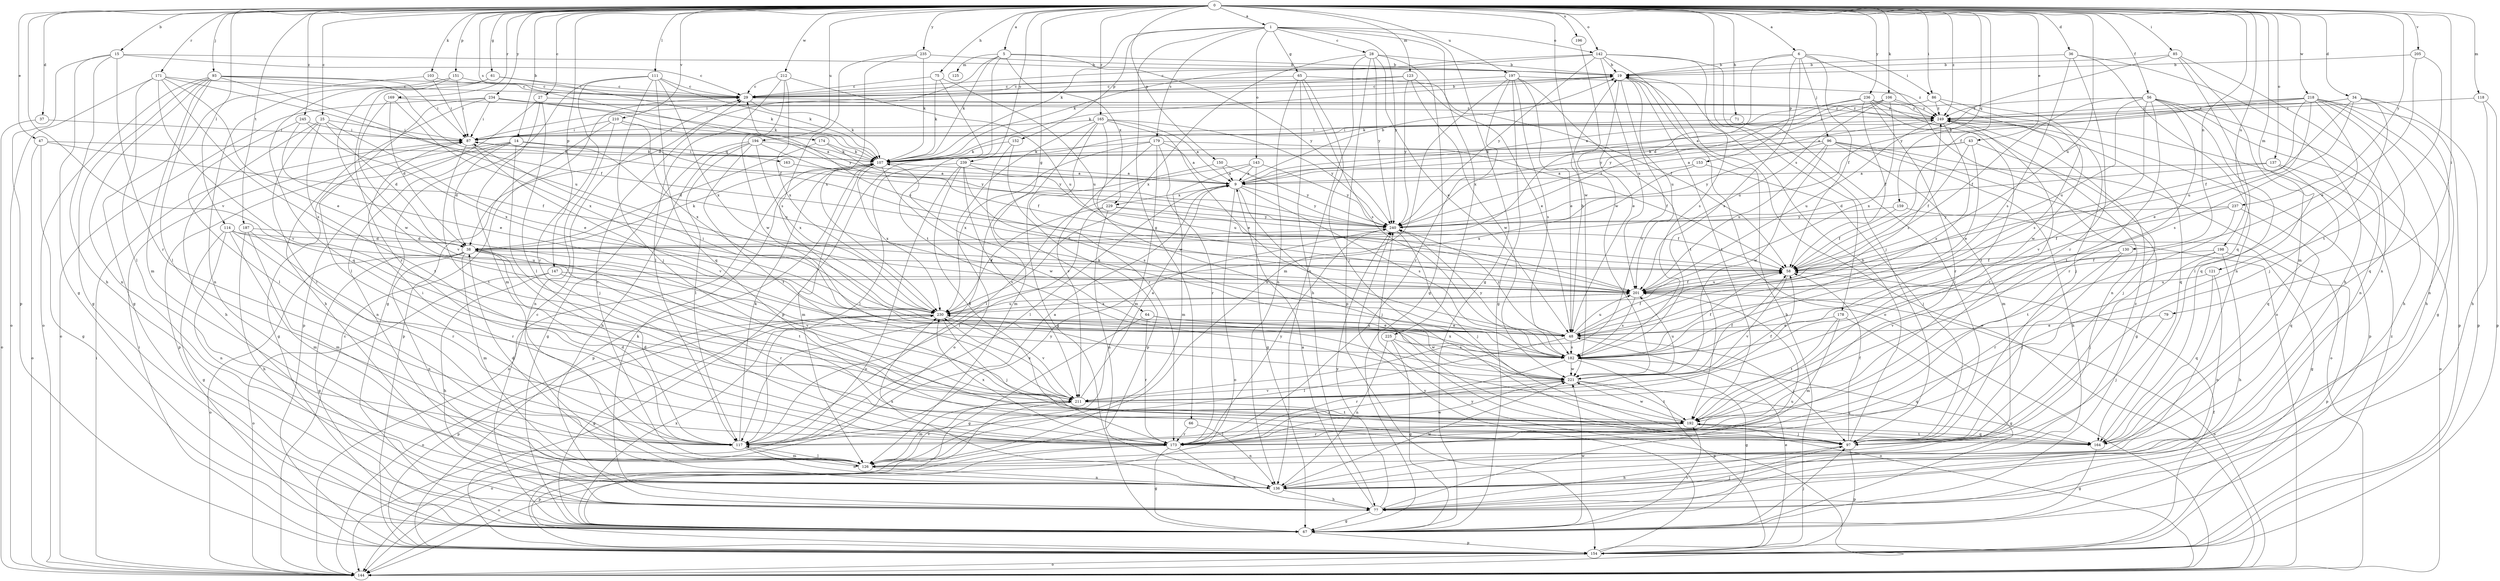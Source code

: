 strict digraph  {
0;
1;
5;
6;
9;
14;
15;
19;
25;
27;
28;
29;
34;
36;
37;
38;
43;
47;
48;
56;
58;
61;
64;
65;
66;
67;
71;
75;
77;
79;
85;
86;
87;
93;
96;
97;
103;
106;
107;
111;
114;
117;
118;
121;
123;
125;
126;
130;
136;
137;
142;
143;
144;
147;
150;
151;
152;
153;
154;
159;
163;
164;
165;
169;
171;
173;
174;
178;
179;
182;
187;
192;
194;
196;
197;
198;
201;
205;
210;
211;
212;
218;
221;
225;
229;
230;
234;
235;
236;
237;
239;
240;
245;
249;
0 -> 1  [label=a];
0 -> 5  [label=a];
0 -> 6  [label=a];
0 -> 14  [label=b];
0 -> 15  [label=b];
0 -> 25  [label=c];
0 -> 27  [label=c];
0 -> 34  [label=d];
0 -> 36  [label=d];
0 -> 37  [label=d];
0 -> 43  [label=e];
0 -> 47  [label=e];
0 -> 56  [label=f];
0 -> 58  [label=f];
0 -> 61  [label=g];
0 -> 64  [label=g];
0 -> 71  [label=h];
0 -> 75  [label=h];
0 -> 79  [label=i];
0 -> 85  [label=i];
0 -> 86  [label=i];
0 -> 93  [label=j];
0 -> 103  [label=k];
0 -> 106  [label=k];
0 -> 111  [label=l];
0 -> 114  [label=l];
0 -> 118  [label=m];
0 -> 121  [label=m];
0 -> 123  [label=m];
0 -> 130  [label=n];
0 -> 137  [label=o];
0 -> 142  [label=o];
0 -> 147  [label=p];
0 -> 150  [label=p];
0 -> 151  [label=p];
0 -> 159  [label=q];
0 -> 165  [label=r];
0 -> 169  [label=r];
0 -> 171  [label=r];
0 -> 174  [label=s];
0 -> 178  [label=s];
0 -> 187  [label=t];
0 -> 194  [label=u];
0 -> 196  [label=u];
0 -> 197  [label=u];
0 -> 198  [label=u];
0 -> 201  [label=u];
0 -> 205  [label=v];
0 -> 210  [label=v];
0 -> 211  [label=v];
0 -> 212  [label=w];
0 -> 218  [label=w];
0 -> 221  [label=w];
0 -> 234  [label=y];
0 -> 235  [label=y];
0 -> 236  [label=y];
0 -> 237  [label=y];
0 -> 239  [label=y];
0 -> 245  [label=z];
0 -> 249  [label=z];
1 -> 28  [label=c];
1 -> 65  [label=g];
1 -> 66  [label=g];
1 -> 67  [label=g];
1 -> 107  [label=k];
1 -> 142  [label=o];
1 -> 143  [label=o];
1 -> 152  [label=p];
1 -> 179  [label=s];
1 -> 225  [label=x];
1 -> 240  [label=y];
5 -> 19  [label=b];
5 -> 38  [label=d];
5 -> 107  [label=k];
5 -> 125  [label=m];
5 -> 192  [label=t];
5 -> 229  [label=x];
5 -> 240  [label=y];
6 -> 19  [label=b];
6 -> 38  [label=d];
6 -> 58  [label=f];
6 -> 86  [label=i];
6 -> 96  [label=j];
6 -> 144  [label=o];
6 -> 153  [label=p];
6 -> 182  [label=s];
9 -> 19  [label=b];
9 -> 97  [label=j];
9 -> 117  [label=l];
9 -> 144  [label=o];
9 -> 182  [label=s];
9 -> 229  [label=x];
9 -> 240  [label=y];
14 -> 38  [label=d];
14 -> 67  [label=g];
14 -> 97  [label=j];
14 -> 136  [label=n];
14 -> 154  [label=p];
14 -> 163  [label=q];
14 -> 201  [label=u];
14 -> 240  [label=y];
15 -> 19  [label=b];
15 -> 29  [label=c];
15 -> 67  [label=g];
15 -> 77  [label=h];
15 -> 154  [label=p];
15 -> 173  [label=r];
19 -> 29  [label=c];
19 -> 48  [label=e];
19 -> 107  [label=k];
19 -> 144  [label=o];
19 -> 192  [label=t];
19 -> 201  [label=u];
19 -> 211  [label=v];
25 -> 38  [label=d];
25 -> 48  [label=e];
25 -> 77  [label=h];
25 -> 87  [label=i];
25 -> 117  [label=l];
25 -> 192  [label=t];
27 -> 117  [label=l];
27 -> 126  [label=m];
27 -> 154  [label=p];
27 -> 249  [label=z];
28 -> 19  [label=b];
28 -> 48  [label=e];
28 -> 67  [label=g];
28 -> 136  [label=n];
28 -> 154  [label=p];
28 -> 230  [label=x];
28 -> 240  [label=y];
29 -> 19  [label=b];
29 -> 107  [label=k];
29 -> 249  [label=z];
34 -> 58  [label=f];
34 -> 97  [label=j];
34 -> 107  [label=k];
34 -> 136  [label=n];
34 -> 154  [label=p];
34 -> 182  [label=s];
34 -> 249  [label=z];
36 -> 19  [label=b];
36 -> 77  [label=h];
36 -> 136  [label=n];
36 -> 173  [label=r];
36 -> 182  [label=s];
37 -> 87  [label=i];
37 -> 144  [label=o];
38 -> 58  [label=f];
38 -> 67  [label=g];
38 -> 107  [label=k];
38 -> 126  [label=m];
38 -> 136  [label=n];
38 -> 144  [label=o];
38 -> 192  [label=t];
38 -> 211  [label=v];
43 -> 9  [label=a];
43 -> 48  [label=e];
43 -> 58  [label=f];
43 -> 97  [label=j];
43 -> 107  [label=k];
47 -> 58  [label=f];
47 -> 67  [label=g];
47 -> 107  [label=k];
47 -> 144  [label=o];
48 -> 19  [label=b];
48 -> 58  [label=f];
48 -> 87  [label=i];
48 -> 97  [label=j];
48 -> 117  [label=l];
48 -> 182  [label=s];
48 -> 201  [label=u];
48 -> 230  [label=x];
48 -> 240  [label=y];
48 -> 249  [label=z];
56 -> 58  [label=f];
56 -> 77  [label=h];
56 -> 136  [label=n];
56 -> 164  [label=q];
56 -> 173  [label=r];
56 -> 192  [label=t];
56 -> 201  [label=u];
56 -> 211  [label=v];
56 -> 249  [label=z];
58 -> 201  [label=u];
58 -> 211  [label=v];
61 -> 29  [label=c];
61 -> 107  [label=k];
61 -> 136  [label=n];
61 -> 173  [label=r];
64 -> 48  [label=e];
64 -> 67  [label=g];
64 -> 173  [label=r];
64 -> 221  [label=w];
65 -> 29  [label=c];
65 -> 58  [label=f];
65 -> 77  [label=h];
65 -> 97  [label=j];
65 -> 136  [label=n];
65 -> 182  [label=s];
66 -> 136  [label=n];
66 -> 173  [label=r];
67 -> 29  [label=c];
67 -> 97  [label=j];
67 -> 154  [label=p];
67 -> 192  [label=t];
67 -> 221  [label=w];
67 -> 230  [label=x];
71 -> 87  [label=i];
71 -> 97  [label=j];
75 -> 29  [label=c];
75 -> 107  [label=k];
75 -> 154  [label=p];
75 -> 201  [label=u];
77 -> 9  [label=a];
77 -> 67  [label=g];
77 -> 97  [label=j];
77 -> 107  [label=k];
77 -> 201  [label=u];
77 -> 240  [label=y];
79 -> 48  [label=e];
79 -> 97  [label=j];
85 -> 19  [label=b];
85 -> 126  [label=m];
85 -> 136  [label=n];
85 -> 164  [label=q];
85 -> 240  [label=y];
86 -> 87  [label=i];
86 -> 182  [label=s];
86 -> 221  [label=w];
86 -> 249  [label=z];
87 -> 107  [label=k];
87 -> 192  [label=t];
87 -> 211  [label=v];
93 -> 29  [label=c];
93 -> 58  [label=f];
93 -> 67  [label=g];
93 -> 87  [label=i];
93 -> 117  [label=l];
93 -> 126  [label=m];
93 -> 136  [label=n];
93 -> 144  [label=o];
93 -> 201  [label=u];
96 -> 67  [label=g];
96 -> 77  [label=h];
96 -> 107  [label=k];
96 -> 126  [label=m];
96 -> 144  [label=o];
96 -> 201  [label=u];
96 -> 221  [label=w];
96 -> 240  [label=y];
97 -> 19  [label=b];
97 -> 58  [label=f];
97 -> 77  [label=h];
97 -> 154  [label=p];
103 -> 29  [label=c];
103 -> 67  [label=g];
103 -> 87  [label=i];
106 -> 9  [label=a];
106 -> 97  [label=j];
106 -> 201  [label=u];
106 -> 230  [label=x];
106 -> 240  [label=y];
106 -> 249  [label=z];
107 -> 9  [label=a];
107 -> 87  [label=i];
107 -> 126  [label=m];
107 -> 144  [label=o];
107 -> 154  [label=p];
107 -> 221  [label=w];
107 -> 230  [label=x];
111 -> 29  [label=c];
111 -> 67  [label=g];
111 -> 97  [label=j];
111 -> 107  [label=k];
111 -> 164  [label=q];
111 -> 173  [label=r];
111 -> 230  [label=x];
114 -> 38  [label=d];
114 -> 67  [label=g];
114 -> 126  [label=m];
114 -> 136  [label=n];
114 -> 173  [label=r];
114 -> 201  [label=u];
117 -> 9  [label=a];
117 -> 38  [label=d];
117 -> 87  [label=i];
117 -> 107  [label=k];
117 -> 126  [label=m];
117 -> 136  [label=n];
117 -> 240  [label=y];
118 -> 77  [label=h];
118 -> 154  [label=p];
118 -> 249  [label=z];
121 -> 136  [label=n];
121 -> 164  [label=q];
121 -> 201  [label=u];
123 -> 29  [label=c];
123 -> 48  [label=e];
123 -> 87  [label=i];
123 -> 221  [label=w];
123 -> 240  [label=y];
126 -> 29  [label=c];
126 -> 38  [label=d];
126 -> 117  [label=l];
126 -> 136  [label=n];
126 -> 211  [label=v];
130 -> 58  [label=f];
130 -> 97  [label=j];
130 -> 173  [label=r];
136 -> 77  [label=h];
136 -> 221  [label=w];
136 -> 230  [label=x];
136 -> 249  [label=z];
137 -> 9  [label=a];
137 -> 38  [label=d];
137 -> 144  [label=o];
137 -> 164  [label=q];
142 -> 19  [label=b];
142 -> 29  [label=c];
142 -> 97  [label=j];
142 -> 107  [label=k];
142 -> 144  [label=o];
142 -> 182  [label=s];
142 -> 201  [label=u];
142 -> 240  [label=y];
143 -> 9  [label=a];
143 -> 67  [label=g];
143 -> 117  [label=l];
143 -> 126  [label=m];
143 -> 240  [label=y];
144 -> 29  [label=c];
144 -> 87  [label=i];
144 -> 240  [label=y];
147 -> 77  [label=h];
147 -> 144  [label=o];
147 -> 173  [label=r];
147 -> 201  [label=u];
150 -> 9  [label=a];
150 -> 117  [label=l];
150 -> 240  [label=y];
151 -> 29  [label=c];
151 -> 87  [label=i];
151 -> 164  [label=q];
151 -> 221  [label=w];
152 -> 107  [label=k];
152 -> 126  [label=m];
152 -> 154  [label=p];
153 -> 9  [label=a];
153 -> 97  [label=j];
153 -> 230  [label=x];
154 -> 19  [label=b];
154 -> 48  [label=e];
154 -> 58  [label=f];
154 -> 87  [label=i];
154 -> 144  [label=o];
154 -> 240  [label=y];
154 -> 249  [label=z];
159 -> 58  [label=f];
159 -> 67  [label=g];
159 -> 240  [label=y];
163 -> 9  [label=a];
164 -> 67  [label=g];
164 -> 192  [label=t];
165 -> 9  [label=a];
165 -> 48  [label=e];
165 -> 67  [label=g];
165 -> 87  [label=i];
165 -> 144  [label=o];
165 -> 173  [label=r];
165 -> 221  [label=w];
165 -> 240  [label=y];
169 -> 38  [label=d];
169 -> 211  [label=v];
169 -> 230  [label=x];
169 -> 249  [label=z];
171 -> 29  [label=c];
171 -> 48  [label=e];
171 -> 58  [label=f];
171 -> 117  [label=l];
171 -> 144  [label=o];
171 -> 182  [label=s];
171 -> 211  [label=v];
173 -> 38  [label=d];
173 -> 67  [label=g];
173 -> 77  [label=h];
173 -> 144  [label=o];
173 -> 154  [label=p];
173 -> 221  [label=w];
173 -> 230  [label=x];
173 -> 240  [label=y];
173 -> 249  [label=z];
174 -> 38  [label=d];
174 -> 107  [label=k];
174 -> 240  [label=y];
178 -> 48  [label=e];
178 -> 67  [label=g];
178 -> 126  [label=m];
178 -> 192  [label=t];
179 -> 9  [label=a];
179 -> 58  [label=f];
179 -> 107  [label=k];
179 -> 126  [label=m];
179 -> 173  [label=r];
179 -> 211  [label=v];
179 -> 230  [label=x];
182 -> 58  [label=f];
182 -> 67  [label=g];
182 -> 107  [label=k];
182 -> 154  [label=p];
182 -> 164  [label=q];
182 -> 173  [label=r];
182 -> 221  [label=w];
182 -> 230  [label=x];
182 -> 240  [label=y];
187 -> 38  [label=d];
187 -> 77  [label=h];
187 -> 126  [label=m];
187 -> 173  [label=r];
192 -> 97  [label=j];
192 -> 117  [label=l];
192 -> 164  [label=q];
192 -> 173  [label=r];
192 -> 221  [label=w];
194 -> 58  [label=f];
194 -> 67  [label=g];
194 -> 77  [label=h];
194 -> 107  [label=k];
194 -> 117  [label=l];
194 -> 192  [label=t];
194 -> 230  [label=x];
196 -> 221  [label=w];
197 -> 29  [label=c];
197 -> 48  [label=e];
197 -> 67  [label=g];
197 -> 126  [label=m];
197 -> 173  [label=r];
197 -> 182  [label=s];
197 -> 192  [label=t];
197 -> 249  [label=z];
198 -> 58  [label=f];
198 -> 77  [label=h];
198 -> 97  [label=j];
198 -> 154  [label=p];
198 -> 211  [label=v];
201 -> 29  [label=c];
201 -> 58  [label=f];
201 -> 144  [label=o];
201 -> 182  [label=s];
201 -> 230  [label=x];
205 -> 19  [label=b];
205 -> 48  [label=e];
205 -> 192  [label=t];
210 -> 9  [label=a];
210 -> 87  [label=i];
210 -> 136  [label=n];
210 -> 154  [label=p];
210 -> 230  [label=x];
211 -> 9  [label=a];
211 -> 58  [label=f];
211 -> 126  [label=m];
211 -> 144  [label=o];
211 -> 192  [label=t];
211 -> 230  [label=x];
212 -> 29  [label=c];
212 -> 117  [label=l];
212 -> 201  [label=u];
212 -> 221  [label=w];
212 -> 230  [label=x];
218 -> 9  [label=a];
218 -> 48  [label=e];
218 -> 67  [label=g];
218 -> 77  [label=h];
218 -> 107  [label=k];
218 -> 117  [label=l];
218 -> 154  [label=p];
218 -> 164  [label=q];
218 -> 201  [label=u];
218 -> 249  [label=z];
221 -> 58  [label=f];
221 -> 164  [label=q];
221 -> 173  [label=r];
221 -> 192  [label=t];
221 -> 201  [label=u];
221 -> 211  [label=v];
225 -> 67  [label=g];
225 -> 136  [label=n];
225 -> 144  [label=o];
225 -> 182  [label=s];
229 -> 58  [label=f];
229 -> 117  [label=l];
229 -> 136  [label=n];
229 -> 230  [label=x];
229 -> 240  [label=y];
230 -> 48  [label=e];
230 -> 67  [label=g];
230 -> 97  [label=j];
230 -> 144  [label=o];
230 -> 154  [label=p];
230 -> 201  [label=u];
230 -> 211  [label=v];
234 -> 77  [label=h];
234 -> 87  [label=i];
234 -> 107  [label=k];
234 -> 117  [label=l];
234 -> 144  [label=o];
234 -> 240  [label=y];
234 -> 249  [label=z];
235 -> 19  [label=b];
235 -> 107  [label=k];
235 -> 182  [label=s];
235 -> 230  [label=x];
236 -> 9  [label=a];
236 -> 58  [label=f];
236 -> 136  [label=n];
236 -> 173  [label=r];
236 -> 192  [label=t];
236 -> 240  [label=y];
236 -> 249  [label=z];
237 -> 58  [label=f];
237 -> 164  [label=q];
237 -> 192  [label=t];
237 -> 240  [label=y];
239 -> 9  [label=a];
239 -> 117  [label=l];
239 -> 144  [label=o];
239 -> 173  [label=r];
239 -> 182  [label=s];
239 -> 201  [label=u];
239 -> 211  [label=v];
240 -> 38  [label=d];
240 -> 97  [label=j];
240 -> 249  [label=z];
245 -> 48  [label=e];
245 -> 87  [label=i];
245 -> 117  [label=l];
245 -> 230  [label=x];
249 -> 87  [label=i];
249 -> 154  [label=p];
249 -> 164  [label=q];
249 -> 182  [label=s];
249 -> 201  [label=u];
}
